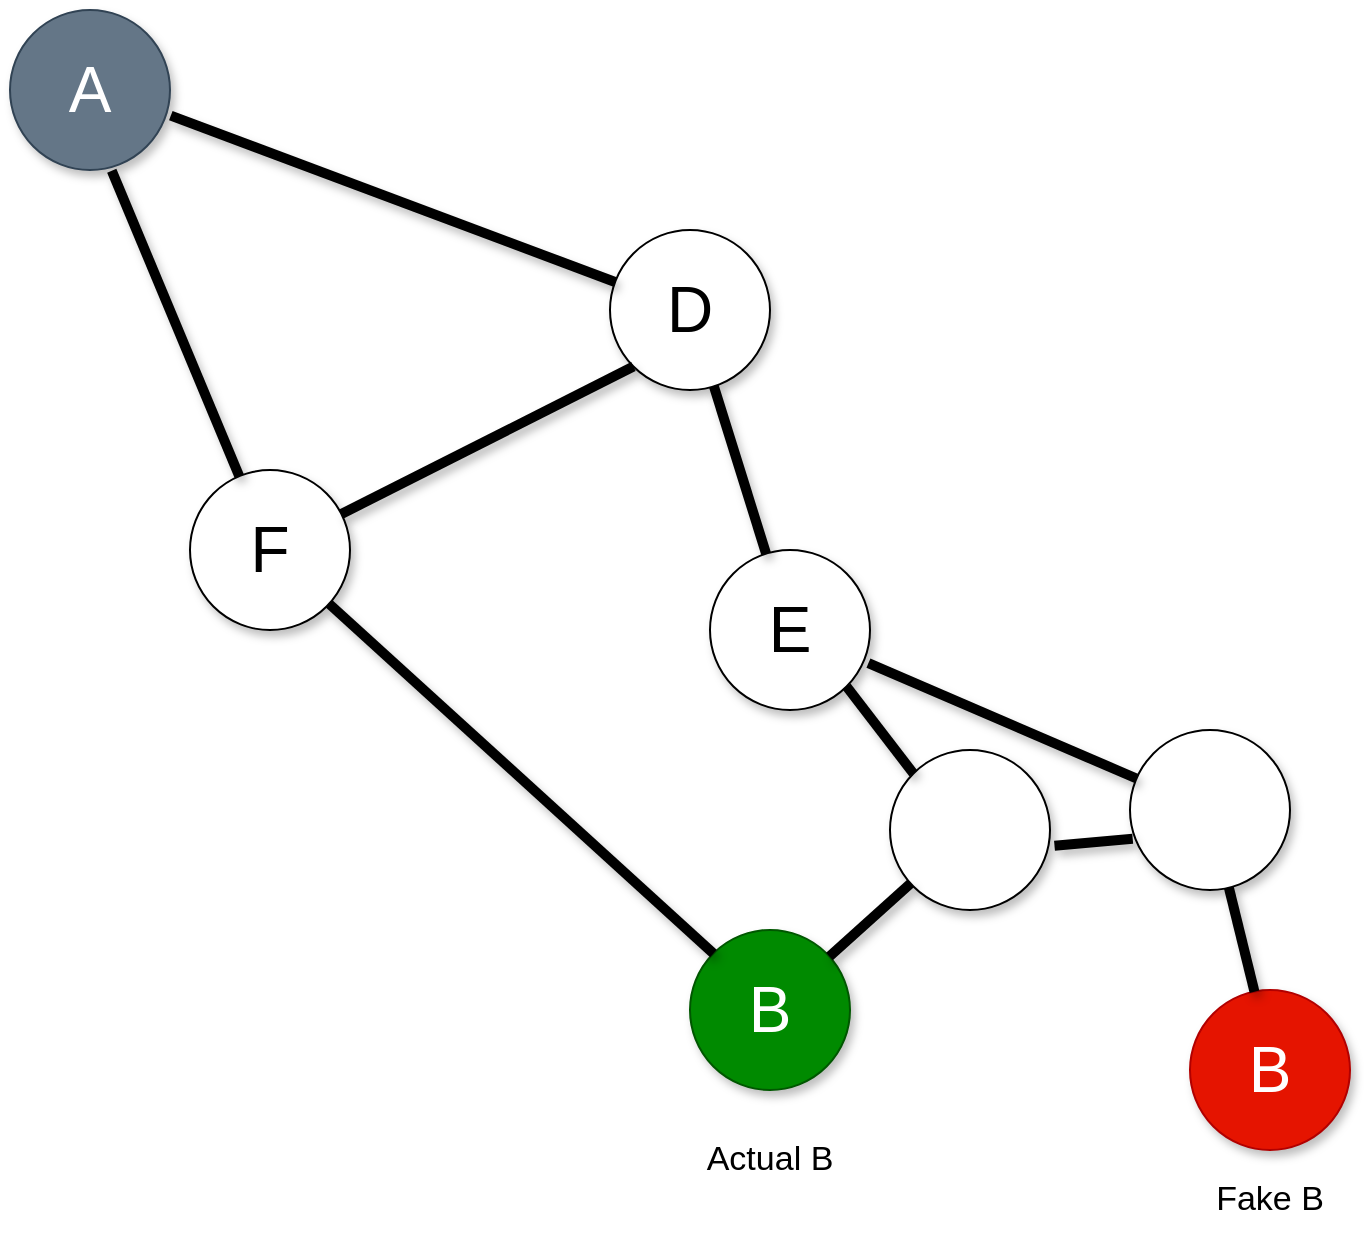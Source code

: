 <mxfile version="26.0.14">
  <diagram name="Page-1" id="7tmHGLrwhEvoVYHyx-d5">
    <mxGraphModel dx="1243" dy="643" grid="1" gridSize="10" guides="1" tooltips="1" connect="1" arrows="1" fold="1" page="1" pageScale="1" pageWidth="850" pageHeight="1100" math="0" shadow="0">
      <root>
        <mxCell id="0" />
        <mxCell id="1" parent="0" />
        <mxCell id="IKivwuYoqXGN2xsgCegO-1" value="&lt;font style=&quot;font-size: 32px;&quot;&gt;A&lt;/font&gt;" style="ellipse;whiteSpace=wrap;html=1;aspect=fixed;shadow=1;fillColor=#647687;fontColor=#ffffff;strokeColor=#314354;" vertex="1" parent="1">
          <mxGeometry x="160" y="160" width="80" height="80" as="geometry" />
        </mxCell>
        <mxCell id="IKivwuYoqXGN2xsgCegO-2" value="&lt;font style=&quot;font-size: 32px;&quot;&gt;D&lt;/font&gt;" style="ellipse;whiteSpace=wrap;html=1;aspect=fixed;shadow=1;" vertex="1" parent="1">
          <mxGeometry x="460" y="270" width="80" height="80" as="geometry" />
        </mxCell>
        <mxCell id="IKivwuYoqXGN2xsgCegO-3" value="" style="endArrow=none;html=1;rounded=0;strokeWidth=5;entryX=1.005;entryY=0.66;entryDx=0;entryDy=0;entryPerimeter=0;shadow=1;" edge="1" parent="1" source="IKivwuYoqXGN2xsgCegO-2" target="IKivwuYoqXGN2xsgCegO-1">
          <mxGeometry width="50" height="50" relative="1" as="geometry">
            <mxPoint x="240" y="370" as="sourcePoint" />
            <mxPoint x="290" y="320" as="targetPoint" />
          </mxGeometry>
        </mxCell>
        <mxCell id="IKivwuYoqXGN2xsgCegO-4" value="&lt;font style=&quot;font-size: 32px;&quot;&gt;F&lt;/font&gt;" style="ellipse;whiteSpace=wrap;html=1;aspect=fixed;shadow=1;" vertex="1" parent="1">
          <mxGeometry x="250" y="390" width="80" height="80" as="geometry" />
        </mxCell>
        <mxCell id="IKivwuYoqXGN2xsgCegO-5" value="&lt;font style=&quot;font-size: 32px;&quot;&gt;B&lt;/font&gt;" style="ellipse;whiteSpace=wrap;html=1;aspect=fixed;shadow=1;fillColor=#008a00;fontColor=#ffffff;strokeColor=#005700;" vertex="1" parent="1">
          <mxGeometry x="500" y="620" width="80" height="80" as="geometry" />
        </mxCell>
        <mxCell id="IKivwuYoqXGN2xsgCegO-6" value="&lt;font style=&quot;font-size: 32px;&quot;&gt;E&lt;/font&gt;" style="ellipse;whiteSpace=wrap;html=1;aspect=fixed;shadow=1;" vertex="1" parent="1">
          <mxGeometry x="510" y="430" width="80" height="80" as="geometry" />
        </mxCell>
        <mxCell id="IKivwuYoqXGN2xsgCegO-7" value="" style="ellipse;whiteSpace=wrap;html=1;aspect=fixed;shadow=1;" vertex="1" parent="1">
          <mxGeometry x="720" y="520" width="80" height="80" as="geometry" />
        </mxCell>
        <mxCell id="IKivwuYoqXGN2xsgCegO-8" value="" style="ellipse;whiteSpace=wrap;html=1;aspect=fixed;shadow=1;" vertex="1" parent="1">
          <mxGeometry x="600" y="530" width="80" height="80" as="geometry" />
        </mxCell>
        <mxCell id="IKivwuYoqXGN2xsgCegO-9" value="&lt;font style=&quot;font-size: 32px;&quot;&gt;B&lt;/font&gt;" style="ellipse;whiteSpace=wrap;html=1;aspect=fixed;shadow=1;fillColor=#e51400;fontColor=#ffffff;strokeColor=#B20000;" vertex="1" parent="1">
          <mxGeometry x="750" y="650" width="80" height="80" as="geometry" />
        </mxCell>
        <mxCell id="IKivwuYoqXGN2xsgCegO-10" value="&lt;font style=&quot;font-size: 17px;&quot;&gt;Fake B&lt;br&gt;&lt;/font&gt;" style="text;html=1;align=center;verticalAlign=middle;whiteSpace=wrap;rounded=0;shadow=1;" vertex="1" parent="1">
          <mxGeometry x="760" y="740" width="60" height="30" as="geometry" />
        </mxCell>
        <mxCell id="IKivwuYoqXGN2xsgCegO-11" value="&lt;font style=&quot;font-size: 17px;&quot;&gt;Actual B&lt;/font&gt;" style="text;html=1;align=center;verticalAlign=middle;whiteSpace=wrap;rounded=0;shadow=1;" vertex="1" parent="1">
          <mxGeometry x="500" y="720" width="80" height="30" as="geometry" />
        </mxCell>
        <mxCell id="IKivwuYoqXGN2xsgCegO-12" value="" style="endArrow=none;html=1;rounded=0;strokeWidth=5;exitX=0;exitY=1;exitDx=0;exitDy=0;shadow=1;" edge="1" parent="1" source="IKivwuYoqXGN2xsgCegO-2" target="IKivwuYoqXGN2xsgCegO-4">
          <mxGeometry width="50" height="50" relative="1" as="geometry">
            <mxPoint x="474" y="544" as="sourcePoint" />
            <mxPoint x="350" y="400" as="targetPoint" />
          </mxGeometry>
        </mxCell>
        <mxCell id="IKivwuYoqXGN2xsgCegO-13" value="" style="endArrow=none;html=1;rounded=0;strokeWidth=5;entryX=0.636;entryY=1.005;entryDx=0;entryDy=0;entryPerimeter=0;shadow=1;" edge="1" parent="1" source="IKivwuYoqXGN2xsgCegO-4" target="IKivwuYoqXGN2xsgCegO-1">
          <mxGeometry width="50" height="50" relative="1" as="geometry">
            <mxPoint x="260" y="380" as="sourcePoint" />
            <mxPoint x="230" y="270" as="targetPoint" />
          </mxGeometry>
        </mxCell>
        <mxCell id="IKivwuYoqXGN2xsgCegO-14" value="" style="endArrow=none;html=1;rounded=0;strokeWidth=5;shadow=1;" edge="1" parent="1" source="IKivwuYoqXGN2xsgCegO-6" target="IKivwuYoqXGN2xsgCegO-2">
          <mxGeometry width="50" height="50" relative="1" as="geometry">
            <mxPoint x="574" y="554" as="sourcePoint" />
            <mxPoint x="330" y="500" as="targetPoint" />
          </mxGeometry>
        </mxCell>
        <mxCell id="IKivwuYoqXGN2xsgCegO-15" value="" style="endArrow=none;html=1;rounded=0;strokeWidth=5;entryX=0;entryY=0;entryDx=0;entryDy=0;shadow=1;" edge="1" parent="1" source="IKivwuYoqXGN2xsgCegO-4" target="IKivwuYoqXGN2xsgCegO-5">
          <mxGeometry width="50" height="50" relative="1" as="geometry">
            <mxPoint x="512" y="322" as="sourcePoint" />
            <mxPoint x="268" y="268" as="targetPoint" />
          </mxGeometry>
        </mxCell>
        <mxCell id="IKivwuYoqXGN2xsgCegO-16" value="" style="endArrow=none;html=1;rounded=0;strokeWidth=5;entryX=1;entryY=1;entryDx=0;entryDy=0;exitX=0;exitY=0;exitDx=0;exitDy=0;shadow=1;" edge="1" parent="1" source="IKivwuYoqXGN2xsgCegO-8" target="IKivwuYoqXGN2xsgCegO-6">
          <mxGeometry width="50" height="50" relative="1" as="geometry">
            <mxPoint x="522" y="332" as="sourcePoint" />
            <mxPoint x="278" y="278" as="targetPoint" />
          </mxGeometry>
        </mxCell>
        <mxCell id="IKivwuYoqXGN2xsgCegO-17" value="" style="endArrow=none;html=1;rounded=0;strokeWidth=5;exitX=0.99;exitY=0.707;exitDx=0;exitDy=0;exitPerimeter=0;shadow=1;" edge="1" parent="1" source="IKivwuYoqXGN2xsgCegO-6" target="IKivwuYoqXGN2xsgCegO-7">
          <mxGeometry width="50" height="50" relative="1" as="geometry">
            <mxPoint x="532" y="342" as="sourcePoint" />
            <mxPoint x="288" y="288" as="targetPoint" />
          </mxGeometry>
        </mxCell>
        <mxCell id="IKivwuYoqXGN2xsgCegO-18" value="" style="endArrow=none;html=1;rounded=0;strokeWidth=5;entryX=1.028;entryY=0.598;entryDx=0;entryDy=0;exitX=0.017;exitY=0.68;exitDx=0;exitDy=0;exitPerimeter=0;entryPerimeter=0;shadow=1;" edge="1" parent="1" source="IKivwuYoqXGN2xsgCegO-7" target="IKivwuYoqXGN2xsgCegO-8">
          <mxGeometry width="50" height="50" relative="1" as="geometry">
            <mxPoint x="542" y="352" as="sourcePoint" />
            <mxPoint x="298" y="298" as="targetPoint" />
          </mxGeometry>
        </mxCell>
        <mxCell id="IKivwuYoqXGN2xsgCegO-19" value="" style="endArrow=none;html=1;rounded=0;strokeWidth=5;exitX=0.403;exitY=0.011;exitDx=0;exitDy=0;exitPerimeter=0;shadow=1;" edge="1" parent="1" source="IKivwuYoqXGN2xsgCegO-9" target="IKivwuYoqXGN2xsgCegO-7">
          <mxGeometry width="50" height="50" relative="1" as="geometry">
            <mxPoint x="552" y="362" as="sourcePoint" />
            <mxPoint x="308" y="308" as="targetPoint" />
          </mxGeometry>
        </mxCell>
        <mxCell id="IKivwuYoqXGN2xsgCegO-20" value="" style="endArrow=none;html=1;rounded=0;strokeWidth=5;shadow=1;" edge="1" parent="1" source="IKivwuYoqXGN2xsgCegO-8" target="IKivwuYoqXGN2xsgCegO-5">
          <mxGeometry width="50" height="50" relative="1" as="geometry">
            <mxPoint x="562" y="372" as="sourcePoint" />
            <mxPoint x="318" y="318" as="targetPoint" />
          </mxGeometry>
        </mxCell>
      </root>
    </mxGraphModel>
  </diagram>
</mxfile>
